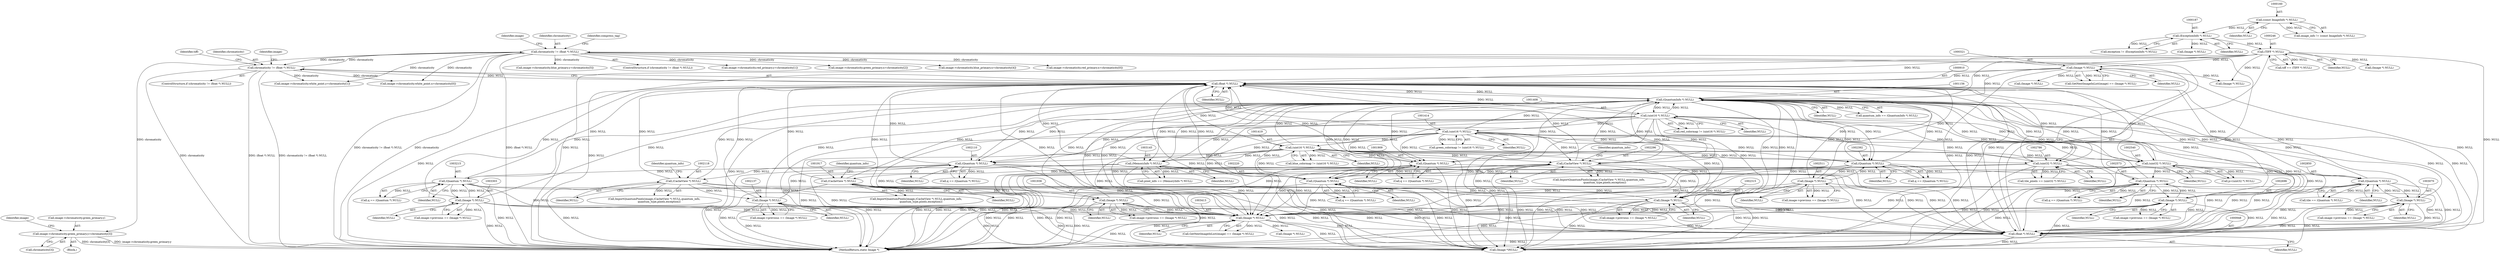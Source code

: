 digraph "0_ImageMagick_6e48aa92ff4e6e95424300ecd52a9ea453c19c60@pointer" {
"1000984" [label="(Call,image->chromaticity.green_primary.y=chromaticity[3])"];
"1000945" [label="(Call,chromaticity != (float *) NULL)"];
"1000907" [label="(Call,chromaticity != (float *) NULL)"];
"1000909" [label="(Call,(float *) NULL)"];
"1003302" [label="(Call,(Image *) NULL)"];
"1003214" [label="(Call,(Quantum *) NULL)"];
"1003144" [label="(Call,(MemoryInfo *) NULL)"];
"1001413" [label="(Call,(uint16 *) NULL)"];
"1001407" [label="(Call,(uint16 *) NULL)"];
"1001155" [label="(Call,(QuantumInfo *) NULL)"];
"1002109" [label="(Call,(Quantum *) NULL)"];
"1002136" [label="(Call,(Image *) NULL)"];
"1002117" [label="(Call,(CacheView *) NULL)"];
"1001418" [label="(Call,(uint16 *) NULL)"];
"1003412" [label="(Call,(Image *) NULL)"];
"1001916" [label="(Call,(CacheView *) NULL)"];
"1001908" [label="(Call,(Quantum *) NULL)"];
"1001935" [label="(Call,(Image *) NULL)"];
"1002295" [label="(Call,(CacheView *) NULL)"];
"1002219" [label="(Call,(Quantum *) NULL)"];
"1002314" [label="(Call,(Image *) NULL)"];
"1002572" [label="(Call,(Quantum *) NULL)"];
"1002539" [label="(Call,(uint32 *) NULL)"];
"1002695" [label="(Call,(Image *) NULL)"];
"1002510" [label="(Call,(Image *) NULL)"];
"1002391" [label="(Call,(Quantum *) NULL)"];
"1003069" [label="(Call,(Image *) NULL)"];
"1002849" [label="(Call,(Quantum *) NULL)"];
"1002785" [label="(Call,(uint32 *) NULL)"];
"1000245" [label="(Call,(TIFF *) NULL)"];
"1000186" [label="(Call,(ExceptionInfo *) NULL)"];
"1000159" [label="(Call,(const ImageInfo *) NULL)"];
"1000320" [label="(Call,(Image *) NULL)"];
"1000947" [label="(Call,(float *) NULL)"];
"1002132" [label="(Call,image->previous == (Image *) NULL)"];
"1001006" [label="(Call,image->chromaticity.blue_primary.y=chromaticity[5])"];
"1003412" [label="(Call,(Image *) NULL)"];
"1000243" [label="(Call,tiff == (TIFF *) NULL)"];
"1000186" [label="(Call,(ExceptionInfo *) NULL)"];
"1001916" [label="(Call,(CacheView *) NULL)"];
"1001418" [label="(Call,(uint16 *) NULL)"];
"1001413" [label="(Call,(uint16 *) NULL)"];
"1001411" [label="(Call,green_colormap != (uint16 *) NULL)"];
"1002783" [label="(Call,tile_pixels == (uint32 *) NULL)"];
"1000944" [label="(ControlStructure,if (chromaticity != (float *) NULL))"];
"1002510" [label="(Call,(Image *) NULL)"];
"1002847" [label="(Call,tile == (Quantum *) NULL)"];
"1002506" [label="(Call,image->previous == (Image *) NULL)"];
"1001918" [label="(Identifier,NULL)"];
"1003298" [label="(Call,image->previous == (Image *) NULL)"];
"1001937" [label="(Identifier,NULL)"];
"1000909" [label="(Call,(float *) NULL)"];
"1002310" [label="(Call,image->previous == (Image *) NULL)"];
"1000217" [label="(Call,(Image *) NULL)"];
"1003069" [label="(Call,(Image *) NULL)"];
"1001416" [label="(Call,blue_colormap != (uint16 *) NULL)"];
"1000950" [label="(Block,)"];
"1001931" [label="(Call,image->previous == (Image *) NULL)"];
"1002537" [label="(Call,p=(uint32 *) NULL)"];
"1002314" [label="(Call,(Image *) NULL)"];
"1000992" [label="(Call,chromaticity[3])"];
"1002109" [label="(Call,(Quantum *) NULL)"];
"1002787" [label="(Identifier,NULL)"];
"1000946" [label="(Identifier,chromaticity)"];
"1001405" [label="(Call,red_colormap != (uint16 *) NULL)"];
"1002393" [label="(Identifier,NULL)"];
"1000985" [label="(Call,image->chromaticity.green_primary.y)"];
"1000906" [label="(ControlStructure,if (chromaticity != (float *) NULL))"];
"1001157" [label="(Identifier,NULL)"];
"1002138" [label="(Identifier,NULL)"];
"1000924" [label="(Call,image->chromaticity.white_point.y=chromaticity[1])"];
"1001420" [label="(Identifier,NULL)"];
"1002697" [label="(Identifier,NULL)"];
"1003214" [label="(Call,(Quantum *) NULL)"];
"1002316" [label="(Identifier,NULL)"];
"1002851" [label="(Identifier,NULL)"];
"1002389" [label="(Call,q == (Quantum *) NULL)"];
"1003216" [label="(Identifier,NULL)"];
"1000247" [label="(Identifier,NULL)"];
"1002391" [label="(Call,(Quantum *) NULL)"];
"1003421" [label="(Call,(Image *) NULL)"];
"1002570" [label="(Call,q == (Quantum *) NULL)"];
"1000947" [label="(Call,(float *) NULL)"];
"1000911" [label="(Identifier,NULL)"];
"1000962" [label="(Call,image->chromaticity.red_primary.y=chromaticity[1])"];
"1002295" [label="(Call,(CacheView *) NULL)"];
"1001020" [label="(Identifier,compress_tag)"];
"1002217" [label="(Call,q == (Quantum *) NULL)"];
"1000331" [label="(Call,(Image *) NULL)"];
"1001908" [label="(Call,(Quantum *) NULL)"];
"1003071" [label="(Identifier,NULL)"];
"1000161" [label="(Identifier,NULL)"];
"1001407" [label="(Call,(uint16 *) NULL)"];
"1000309" [label="(Call,(Image *) NULL)"];
"1002119" [label="(Identifier,NULL)"];
"1000955" [label="(Identifier,image)"];
"1002574" [label="(Identifier,NULL)"];
"1000245" [label="(Call,(TIFF *) NULL)"];
"1003414" [label="(Identifier,NULL)"];
"1000917" [label="(Identifier,image)"];
"1002298" [label="(Identifier,quantum_info)"];
"1001155" [label="(Call,(QuantumInfo *) NULL)"];
"1002691" [label="(Call,image->previous == (Image *) NULL)"];
"1003144" [label="(Call,(MemoryInfo *) NULL)"];
"1002111" [label="(Identifier,NULL)"];
"1003065" [label="(Call,image->previous == (Image *) NULL)"];
"1003475" [label="(Call,(Image *)NULL)"];
"1003481" [label="(MethodReturn,static Image *)"];
"1003212" [label="(Call,q == (Quantum *) NULL)"];
"1000973" [label="(Call,image->chromaticity.green_primary.x=chromaticity[2])"];
"1001914" [label="(Call,ImportQuantumPixels(image,(CacheView *) NULL,quantum_info,\n            quantum_type,pixels,exception))"];
"1002221" [label="(Identifier,NULL)"];
"1000938" [label="(Identifier,tiff)"];
"1003142" [label="(Call,pixel_info == (MemoryInfo *) NULL)"];
"1002297" [label="(Identifier,NULL)"];
"1002107" [label="(Call,q == (Quantum *) NULL)"];
"1002115" [label="(Call,ImportQuantumPixels(image,(CacheView *) NULL,quantum_info,\n            quantum_type,pixels,exception))"];
"1002539" [label="(Call,(uint32 *) NULL)"];
"1002117" [label="(Call,(CacheView *) NULL)"];
"1000157" [label="(Call,image_info != (const ImageInfo *) NULL)"];
"1000945" [label="(Call,chromaticity != (float *) NULL)"];
"1000949" [label="(Identifier,NULL)"];
"1000995" [label="(Call,image->chromaticity.blue_primary.x=chromaticity[4])"];
"1000984" [label="(Call,image->chromaticity.green_primary.y=chromaticity[3])"];
"1000320" [label="(Call,(Image *) NULL)"];
"1002572" [label="(Call,(Quantum *) NULL)"];
"1002136" [label="(Call,(Image *) NULL)"];
"1000999" [label="(Identifier,image)"];
"1003146" [label="(Identifier,NULL)"];
"1000908" [label="(Identifier,chromaticity)"];
"1001153" [label="(Call,quantum_info == (QuantumInfo *) NULL)"];
"1000317" [label="(Call,GetNextImageInList(image) == (Image *) NULL)"];
"1002785" [label="(Call,(uint32 *) NULL)"];
"1000254" [label="(Call,(Image *) NULL)"];
"1001910" [label="(Identifier,NULL)"];
"1002849" [label="(Call,(Quantum *) NULL)"];
"1000913" [label="(Call,image->chromaticity.white_point.x=chromaticity[0])"];
"1000188" [label="(Identifier,NULL)"];
"1002695" [label="(Call,(Image *) NULL)"];
"1003409" [label="(Call,GetNextImageInList(image) == (Image *) NULL)"];
"1001935" [label="(Call,(Image *) NULL)"];
"1001919" [label="(Identifier,quantum_info)"];
"1002512" [label="(Identifier,NULL)"];
"1002120" [label="(Identifier,quantum_info)"];
"1002541" [label="(Identifier,NULL)"];
"1002219" [label="(Call,(Quantum *) NULL)"];
"1000184" [label="(Call,exception != (ExceptionInfo *) NULL)"];
"1003304" [label="(Identifier,NULL)"];
"1001906" [label="(Call,q == (Quantum *) NULL)"];
"1000951" [label="(Call,image->chromaticity.red_primary.x=chromaticity[0])"];
"1000907" [label="(Call,chromaticity != (float *) NULL)"];
"1003302" [label="(Call,(Image *) NULL)"];
"1000159" [label="(Call,(const ImageInfo *) NULL)"];
"1000322" [label="(Identifier,NULL)"];
"1001415" [label="(Identifier,NULL)"];
"1001409" [label="(Identifier,NULL)"];
"1002293" [label="(Call,ImportQuantumPixels(image,(CacheView *) NULL,quantum_info,\n              quantum_type,pixels,exception))"];
"1000984" -> "1000950"  [label="AST: "];
"1000984" -> "1000992"  [label="CFG: "];
"1000985" -> "1000984"  [label="AST: "];
"1000992" -> "1000984"  [label="AST: "];
"1000999" -> "1000984"  [label="CFG: "];
"1000984" -> "1003481"  [label="DDG: chromaticity[3]"];
"1000984" -> "1003481"  [label="DDG: image->chromaticity.green_primary.y"];
"1000945" -> "1000984"  [label="DDG: chromaticity"];
"1000945" -> "1000944"  [label="AST: "];
"1000945" -> "1000947"  [label="CFG: "];
"1000946" -> "1000945"  [label="AST: "];
"1000947" -> "1000945"  [label="AST: "];
"1000955" -> "1000945"  [label="CFG: "];
"1001020" -> "1000945"  [label="CFG: "];
"1000945" -> "1003481"  [label="DDG: chromaticity"];
"1000945" -> "1003481"  [label="DDG: chromaticity != (float *) NULL"];
"1000945" -> "1003481"  [label="DDG: (float *) NULL"];
"1000945" -> "1000907"  [label="DDG: chromaticity"];
"1000945" -> "1000913"  [label="DDG: chromaticity"];
"1000945" -> "1000924"  [label="DDG: chromaticity"];
"1000907" -> "1000945"  [label="DDG: chromaticity"];
"1000947" -> "1000945"  [label="DDG: NULL"];
"1000945" -> "1000951"  [label="DDG: chromaticity"];
"1000945" -> "1000962"  [label="DDG: chromaticity"];
"1000945" -> "1000973"  [label="DDG: chromaticity"];
"1000945" -> "1000995"  [label="DDG: chromaticity"];
"1000945" -> "1001006"  [label="DDG: chromaticity"];
"1000907" -> "1000906"  [label="AST: "];
"1000907" -> "1000909"  [label="CFG: "];
"1000908" -> "1000907"  [label="AST: "];
"1000909" -> "1000907"  [label="AST: "];
"1000917" -> "1000907"  [label="CFG: "];
"1000938" -> "1000907"  [label="CFG: "];
"1000907" -> "1003481"  [label="DDG: chromaticity != (float *) NULL"];
"1000907" -> "1003481"  [label="DDG: chromaticity"];
"1000907" -> "1003481"  [label="DDG: (float *) NULL"];
"1000909" -> "1000907"  [label="DDG: NULL"];
"1000907" -> "1000913"  [label="DDG: chromaticity"];
"1000907" -> "1000924"  [label="DDG: chromaticity"];
"1000909" -> "1000911"  [label="CFG: "];
"1000910" -> "1000909"  [label="AST: "];
"1000911" -> "1000909"  [label="AST: "];
"1000909" -> "1003481"  [label="DDG: NULL"];
"1003302" -> "1000909"  [label="DDG: NULL"];
"1003144" -> "1000909"  [label="DDG: NULL"];
"1002109" -> "1000909"  [label="DDG: NULL"];
"1003412" -> "1000909"  [label="DDG: NULL"];
"1001916" -> "1000909"  [label="DDG: NULL"];
"1002295" -> "1000909"  [label="DDG: NULL"];
"1002572" -> "1000909"  [label="DDG: NULL"];
"1002219" -> "1000909"  [label="DDG: NULL"];
"1002314" -> "1000909"  [label="DDG: NULL"];
"1002510" -> "1000909"  [label="DDG: NULL"];
"1003069" -> "1000909"  [label="DDG: NULL"];
"1001407" -> "1000909"  [label="DDG: NULL"];
"1002136" -> "1000909"  [label="DDG: NULL"];
"1000320" -> "1000909"  [label="DDG: NULL"];
"1002849" -> "1000909"  [label="DDG: NULL"];
"1001418" -> "1000909"  [label="DDG: NULL"];
"1001908" -> "1000909"  [label="DDG: NULL"];
"1000245" -> "1000909"  [label="DDG: NULL"];
"1001155" -> "1000909"  [label="DDG: NULL"];
"1002539" -> "1000909"  [label="DDG: NULL"];
"1002695" -> "1000909"  [label="DDG: NULL"];
"1001935" -> "1000909"  [label="DDG: NULL"];
"1002391" -> "1000909"  [label="DDG: NULL"];
"1002785" -> "1000909"  [label="DDG: NULL"];
"1002117" -> "1000909"  [label="DDG: NULL"];
"1003214" -> "1000909"  [label="DDG: NULL"];
"1001413" -> "1000909"  [label="DDG: NULL"];
"1000909" -> "1000947"  [label="DDG: NULL"];
"1000909" -> "1001155"  [label="DDG: NULL"];
"1000909" -> "1003475"  [label="DDG: NULL"];
"1003302" -> "1003298"  [label="AST: "];
"1003302" -> "1003304"  [label="CFG: "];
"1003303" -> "1003302"  [label="AST: "];
"1003304" -> "1003302"  [label="AST: "];
"1003298" -> "1003302"  [label="CFG: "];
"1003302" -> "1003481"  [label="DDG: NULL"];
"1003302" -> "1000947"  [label="DDG: NULL"];
"1003302" -> "1001155"  [label="DDG: NULL"];
"1003302" -> "1003214"  [label="DDG: NULL"];
"1003302" -> "1003298"  [label="DDG: NULL"];
"1003214" -> "1003302"  [label="DDG: NULL"];
"1003302" -> "1003412"  [label="DDG: NULL"];
"1003302" -> "1003475"  [label="DDG: NULL"];
"1003214" -> "1003212"  [label="AST: "];
"1003214" -> "1003216"  [label="CFG: "];
"1003215" -> "1003214"  [label="AST: "];
"1003216" -> "1003214"  [label="AST: "];
"1003212" -> "1003214"  [label="CFG: "];
"1003214" -> "1003481"  [label="DDG: NULL"];
"1003214" -> "1000947"  [label="DDG: NULL"];
"1003214" -> "1001155"  [label="DDG: NULL"];
"1003214" -> "1003212"  [label="DDG: NULL"];
"1003144" -> "1003214"  [label="DDG: NULL"];
"1003214" -> "1003412"  [label="DDG: NULL"];
"1003214" -> "1003475"  [label="DDG: NULL"];
"1003144" -> "1003142"  [label="AST: "];
"1003144" -> "1003146"  [label="CFG: "];
"1003145" -> "1003144"  [label="AST: "];
"1003146" -> "1003144"  [label="AST: "];
"1003142" -> "1003144"  [label="CFG: "];
"1003144" -> "1003481"  [label="DDG: NULL"];
"1003144" -> "1000947"  [label="DDG: NULL"];
"1003144" -> "1001155"  [label="DDG: NULL"];
"1003144" -> "1003142"  [label="DDG: NULL"];
"1001413" -> "1003144"  [label="DDG: NULL"];
"1001407" -> "1003144"  [label="DDG: NULL"];
"1001418" -> "1003144"  [label="DDG: NULL"];
"1001155" -> "1003144"  [label="DDG: NULL"];
"1003144" -> "1003412"  [label="DDG: NULL"];
"1003144" -> "1003475"  [label="DDG: NULL"];
"1001413" -> "1001411"  [label="AST: "];
"1001413" -> "1001415"  [label="CFG: "];
"1001414" -> "1001413"  [label="AST: "];
"1001415" -> "1001413"  [label="AST: "];
"1001411" -> "1001413"  [label="CFG: "];
"1001413" -> "1003481"  [label="DDG: NULL"];
"1001413" -> "1000947"  [label="DDG: NULL"];
"1001413" -> "1001155"  [label="DDG: NULL"];
"1001413" -> "1001411"  [label="DDG: NULL"];
"1001407" -> "1001413"  [label="DDG: NULL"];
"1001413" -> "1001418"  [label="DDG: NULL"];
"1001413" -> "1001908"  [label="DDG: NULL"];
"1001413" -> "1002109"  [label="DDG: NULL"];
"1001413" -> "1002219"  [label="DDG: NULL"];
"1001413" -> "1002295"  [label="DDG: NULL"];
"1001413" -> "1002314"  [label="DDG: NULL"];
"1001413" -> "1002391"  [label="DDG: NULL"];
"1001413" -> "1002539"  [label="DDG: NULL"];
"1001413" -> "1002785"  [label="DDG: NULL"];
"1001413" -> "1003412"  [label="DDG: NULL"];
"1001413" -> "1003475"  [label="DDG: NULL"];
"1001407" -> "1001405"  [label="AST: "];
"1001407" -> "1001409"  [label="CFG: "];
"1001408" -> "1001407"  [label="AST: "];
"1001409" -> "1001407"  [label="AST: "];
"1001405" -> "1001407"  [label="CFG: "];
"1001407" -> "1003481"  [label="DDG: NULL"];
"1001407" -> "1000947"  [label="DDG: NULL"];
"1001407" -> "1001155"  [label="DDG: NULL"];
"1001407" -> "1001405"  [label="DDG: NULL"];
"1001155" -> "1001407"  [label="DDG: NULL"];
"1001407" -> "1001908"  [label="DDG: NULL"];
"1001407" -> "1002109"  [label="DDG: NULL"];
"1001407" -> "1002219"  [label="DDG: NULL"];
"1001407" -> "1002295"  [label="DDG: NULL"];
"1001407" -> "1002314"  [label="DDG: NULL"];
"1001407" -> "1002391"  [label="DDG: NULL"];
"1001407" -> "1002539"  [label="DDG: NULL"];
"1001407" -> "1002785"  [label="DDG: NULL"];
"1001407" -> "1003412"  [label="DDG: NULL"];
"1001407" -> "1003475"  [label="DDG: NULL"];
"1001155" -> "1001153"  [label="AST: "];
"1001155" -> "1001157"  [label="CFG: "];
"1001156" -> "1001155"  [label="AST: "];
"1001157" -> "1001155"  [label="AST: "];
"1001153" -> "1001155"  [label="CFG: "];
"1001155" -> "1003481"  [label="DDG: NULL"];
"1001155" -> "1000947"  [label="DDG: NULL"];
"1001155" -> "1001153"  [label="DDG: NULL"];
"1002109" -> "1001155"  [label="DDG: NULL"];
"1003412" -> "1001155"  [label="DDG: NULL"];
"1002295" -> "1001155"  [label="DDG: NULL"];
"1002572" -> "1001155"  [label="DDG: NULL"];
"1002219" -> "1001155"  [label="DDG: NULL"];
"1002314" -> "1001155"  [label="DDG: NULL"];
"1002510" -> "1001155"  [label="DDG: NULL"];
"1003069" -> "1001155"  [label="DDG: NULL"];
"1002136" -> "1001155"  [label="DDG: NULL"];
"1002849" -> "1001155"  [label="DDG: NULL"];
"1001418" -> "1001155"  [label="DDG: NULL"];
"1001908" -> "1001155"  [label="DDG: NULL"];
"1000245" -> "1001155"  [label="DDG: NULL"];
"1002539" -> "1001155"  [label="DDG: NULL"];
"1002695" -> "1001155"  [label="DDG: NULL"];
"1001935" -> "1001155"  [label="DDG: NULL"];
"1002391" -> "1001155"  [label="DDG: NULL"];
"1002785" -> "1001155"  [label="DDG: NULL"];
"1001916" -> "1001155"  [label="DDG: NULL"];
"1002117" -> "1001155"  [label="DDG: NULL"];
"1000320" -> "1001155"  [label="DDG: NULL"];
"1000947" -> "1001155"  [label="DDG: NULL"];
"1001155" -> "1001908"  [label="DDG: NULL"];
"1001155" -> "1002109"  [label="DDG: NULL"];
"1001155" -> "1002219"  [label="DDG: NULL"];
"1001155" -> "1002295"  [label="DDG: NULL"];
"1001155" -> "1002314"  [label="DDG: NULL"];
"1001155" -> "1002391"  [label="DDG: NULL"];
"1001155" -> "1002539"  [label="DDG: NULL"];
"1001155" -> "1002785"  [label="DDG: NULL"];
"1001155" -> "1003412"  [label="DDG: NULL"];
"1001155" -> "1003475"  [label="DDG: NULL"];
"1002109" -> "1002107"  [label="AST: "];
"1002109" -> "1002111"  [label="CFG: "];
"1002110" -> "1002109"  [label="AST: "];
"1002111" -> "1002109"  [label="AST: "];
"1002107" -> "1002109"  [label="CFG: "];
"1002109" -> "1003481"  [label="DDG: NULL"];
"1002109" -> "1000947"  [label="DDG: NULL"];
"1002109" -> "1002107"  [label="DDG: NULL"];
"1002136" -> "1002109"  [label="DDG: NULL"];
"1001418" -> "1002109"  [label="DDG: NULL"];
"1002109" -> "1002117"  [label="DDG: NULL"];
"1002109" -> "1003412"  [label="DDG: NULL"];
"1002109" -> "1003475"  [label="DDG: NULL"];
"1002136" -> "1002132"  [label="AST: "];
"1002136" -> "1002138"  [label="CFG: "];
"1002137" -> "1002136"  [label="AST: "];
"1002138" -> "1002136"  [label="AST: "];
"1002132" -> "1002136"  [label="CFG: "];
"1002136" -> "1003481"  [label="DDG: NULL"];
"1002136" -> "1000947"  [label="DDG: NULL"];
"1002136" -> "1002132"  [label="DDG: NULL"];
"1002117" -> "1002136"  [label="DDG: NULL"];
"1002136" -> "1003412"  [label="DDG: NULL"];
"1002136" -> "1003475"  [label="DDG: NULL"];
"1002117" -> "1002115"  [label="AST: "];
"1002117" -> "1002119"  [label="CFG: "];
"1002118" -> "1002117"  [label="AST: "];
"1002119" -> "1002117"  [label="AST: "];
"1002120" -> "1002117"  [label="CFG: "];
"1002117" -> "1003481"  [label="DDG: NULL"];
"1002117" -> "1000947"  [label="DDG: NULL"];
"1002117" -> "1002115"  [label="DDG: NULL"];
"1002117" -> "1003412"  [label="DDG: NULL"];
"1002117" -> "1003475"  [label="DDG: NULL"];
"1001418" -> "1001416"  [label="AST: "];
"1001418" -> "1001420"  [label="CFG: "];
"1001419" -> "1001418"  [label="AST: "];
"1001420" -> "1001418"  [label="AST: "];
"1001416" -> "1001418"  [label="CFG: "];
"1001418" -> "1003481"  [label="DDG: NULL"];
"1001418" -> "1000947"  [label="DDG: NULL"];
"1001418" -> "1001416"  [label="DDG: NULL"];
"1001418" -> "1001908"  [label="DDG: NULL"];
"1001418" -> "1002219"  [label="DDG: NULL"];
"1001418" -> "1002295"  [label="DDG: NULL"];
"1001418" -> "1002314"  [label="DDG: NULL"];
"1001418" -> "1002391"  [label="DDG: NULL"];
"1001418" -> "1002539"  [label="DDG: NULL"];
"1001418" -> "1002785"  [label="DDG: NULL"];
"1001418" -> "1003412"  [label="DDG: NULL"];
"1001418" -> "1003475"  [label="DDG: NULL"];
"1003412" -> "1003409"  [label="AST: "];
"1003412" -> "1003414"  [label="CFG: "];
"1003413" -> "1003412"  [label="AST: "];
"1003414" -> "1003412"  [label="AST: "];
"1003409" -> "1003412"  [label="CFG: "];
"1003412" -> "1003481"  [label="DDG: NULL"];
"1003412" -> "1000947"  [label="DDG: NULL"];
"1003412" -> "1003409"  [label="DDG: NULL"];
"1001916" -> "1003412"  [label="DDG: NULL"];
"1002295" -> "1003412"  [label="DDG: NULL"];
"1002572" -> "1003412"  [label="DDG: NULL"];
"1002219" -> "1003412"  [label="DDG: NULL"];
"1002314" -> "1003412"  [label="DDG: NULL"];
"1002510" -> "1003412"  [label="DDG: NULL"];
"1003069" -> "1003412"  [label="DDG: NULL"];
"1002849" -> "1003412"  [label="DDG: NULL"];
"1001908" -> "1003412"  [label="DDG: NULL"];
"1002539" -> "1003412"  [label="DDG: NULL"];
"1002695" -> "1003412"  [label="DDG: NULL"];
"1001935" -> "1003412"  [label="DDG: NULL"];
"1002391" -> "1003412"  [label="DDG: NULL"];
"1002785" -> "1003412"  [label="DDG: NULL"];
"1003412" -> "1003421"  [label="DDG: NULL"];
"1003412" -> "1003475"  [label="DDG: NULL"];
"1001916" -> "1001914"  [label="AST: "];
"1001916" -> "1001918"  [label="CFG: "];
"1001917" -> "1001916"  [label="AST: "];
"1001918" -> "1001916"  [label="AST: "];
"1001919" -> "1001916"  [label="CFG: "];
"1001916" -> "1003481"  [label="DDG: NULL"];
"1001916" -> "1000947"  [label="DDG: NULL"];
"1001916" -> "1001914"  [label="DDG: NULL"];
"1001908" -> "1001916"  [label="DDG: NULL"];
"1001916" -> "1001935"  [label="DDG: NULL"];
"1001916" -> "1003475"  [label="DDG: NULL"];
"1001908" -> "1001906"  [label="AST: "];
"1001908" -> "1001910"  [label="CFG: "];
"1001909" -> "1001908"  [label="AST: "];
"1001910" -> "1001908"  [label="AST: "];
"1001906" -> "1001908"  [label="CFG: "];
"1001908" -> "1003481"  [label="DDG: NULL"];
"1001908" -> "1000947"  [label="DDG: NULL"];
"1001908" -> "1001906"  [label="DDG: NULL"];
"1001935" -> "1001908"  [label="DDG: NULL"];
"1001908" -> "1003475"  [label="DDG: NULL"];
"1001935" -> "1001931"  [label="AST: "];
"1001935" -> "1001937"  [label="CFG: "];
"1001936" -> "1001935"  [label="AST: "];
"1001937" -> "1001935"  [label="AST: "];
"1001931" -> "1001935"  [label="CFG: "];
"1001935" -> "1003481"  [label="DDG: NULL"];
"1001935" -> "1000947"  [label="DDG: NULL"];
"1001935" -> "1001931"  [label="DDG: NULL"];
"1001935" -> "1003475"  [label="DDG: NULL"];
"1002295" -> "1002293"  [label="AST: "];
"1002295" -> "1002297"  [label="CFG: "];
"1002296" -> "1002295"  [label="AST: "];
"1002297" -> "1002295"  [label="AST: "];
"1002298" -> "1002295"  [label="CFG: "];
"1002295" -> "1003481"  [label="DDG: NULL"];
"1002295" -> "1000947"  [label="DDG: NULL"];
"1002295" -> "1002219"  [label="DDG: NULL"];
"1002295" -> "1002293"  [label="DDG: NULL"];
"1002219" -> "1002295"  [label="DDG: NULL"];
"1002295" -> "1002314"  [label="DDG: NULL"];
"1002295" -> "1003475"  [label="DDG: NULL"];
"1002219" -> "1002217"  [label="AST: "];
"1002219" -> "1002221"  [label="CFG: "];
"1002220" -> "1002219"  [label="AST: "];
"1002221" -> "1002219"  [label="AST: "];
"1002217" -> "1002219"  [label="CFG: "];
"1002219" -> "1003481"  [label="DDG: NULL"];
"1002219" -> "1000947"  [label="DDG: NULL"];
"1002219" -> "1002217"  [label="DDG: NULL"];
"1002314" -> "1002219"  [label="DDG: NULL"];
"1002219" -> "1002314"  [label="DDG: NULL"];
"1002219" -> "1003475"  [label="DDG: NULL"];
"1002314" -> "1002310"  [label="AST: "];
"1002314" -> "1002316"  [label="CFG: "];
"1002315" -> "1002314"  [label="AST: "];
"1002316" -> "1002314"  [label="AST: "];
"1002310" -> "1002314"  [label="CFG: "];
"1002314" -> "1003481"  [label="DDG: NULL"];
"1002314" -> "1000947"  [label="DDG: NULL"];
"1002314" -> "1002310"  [label="DDG: NULL"];
"1002314" -> "1003475"  [label="DDG: NULL"];
"1002572" -> "1002570"  [label="AST: "];
"1002572" -> "1002574"  [label="CFG: "];
"1002573" -> "1002572"  [label="AST: "];
"1002574" -> "1002572"  [label="AST: "];
"1002570" -> "1002572"  [label="CFG: "];
"1002572" -> "1003481"  [label="DDG: NULL"];
"1002572" -> "1000947"  [label="DDG: NULL"];
"1002572" -> "1002570"  [label="DDG: NULL"];
"1002539" -> "1002572"  [label="DDG: NULL"];
"1002695" -> "1002572"  [label="DDG: NULL"];
"1002572" -> "1002695"  [label="DDG: NULL"];
"1002572" -> "1003475"  [label="DDG: NULL"];
"1002539" -> "1002537"  [label="AST: "];
"1002539" -> "1002541"  [label="CFG: "];
"1002540" -> "1002539"  [label="AST: "];
"1002541" -> "1002539"  [label="AST: "];
"1002537" -> "1002539"  [label="CFG: "];
"1002539" -> "1003481"  [label="DDG: NULL"];
"1002539" -> "1000947"  [label="DDG: NULL"];
"1002539" -> "1002537"  [label="DDG: NULL"];
"1002539" -> "1003475"  [label="DDG: NULL"];
"1002695" -> "1002691"  [label="AST: "];
"1002695" -> "1002697"  [label="CFG: "];
"1002696" -> "1002695"  [label="AST: "];
"1002697" -> "1002695"  [label="AST: "];
"1002691" -> "1002695"  [label="CFG: "];
"1002695" -> "1003481"  [label="DDG: NULL"];
"1002695" -> "1000947"  [label="DDG: NULL"];
"1002695" -> "1002691"  [label="DDG: NULL"];
"1002695" -> "1003475"  [label="DDG: NULL"];
"1002510" -> "1002506"  [label="AST: "];
"1002510" -> "1002512"  [label="CFG: "];
"1002511" -> "1002510"  [label="AST: "];
"1002512" -> "1002510"  [label="AST: "];
"1002506" -> "1002510"  [label="CFG: "];
"1002510" -> "1003481"  [label="DDG: NULL"];
"1002510" -> "1000947"  [label="DDG: NULL"];
"1002510" -> "1002391"  [label="DDG: NULL"];
"1002510" -> "1002506"  [label="DDG: NULL"];
"1002391" -> "1002510"  [label="DDG: NULL"];
"1002510" -> "1003475"  [label="DDG: NULL"];
"1002391" -> "1002389"  [label="AST: "];
"1002391" -> "1002393"  [label="CFG: "];
"1002392" -> "1002391"  [label="AST: "];
"1002393" -> "1002391"  [label="AST: "];
"1002389" -> "1002391"  [label="CFG: "];
"1002391" -> "1003481"  [label="DDG: NULL"];
"1002391" -> "1000947"  [label="DDG: NULL"];
"1002391" -> "1002389"  [label="DDG: NULL"];
"1002391" -> "1003475"  [label="DDG: NULL"];
"1003069" -> "1003065"  [label="AST: "];
"1003069" -> "1003071"  [label="CFG: "];
"1003070" -> "1003069"  [label="AST: "];
"1003071" -> "1003069"  [label="AST: "];
"1003065" -> "1003069"  [label="CFG: "];
"1003069" -> "1003481"  [label="DDG: NULL"];
"1003069" -> "1000947"  [label="DDG: NULL"];
"1003069" -> "1002849"  [label="DDG: NULL"];
"1003069" -> "1003065"  [label="DDG: NULL"];
"1002849" -> "1003069"  [label="DDG: NULL"];
"1003069" -> "1003475"  [label="DDG: NULL"];
"1002849" -> "1002847"  [label="AST: "];
"1002849" -> "1002851"  [label="CFG: "];
"1002850" -> "1002849"  [label="AST: "];
"1002851" -> "1002849"  [label="AST: "];
"1002847" -> "1002849"  [label="CFG: "];
"1002849" -> "1003481"  [label="DDG: NULL"];
"1002849" -> "1000947"  [label="DDG: NULL"];
"1002849" -> "1002847"  [label="DDG: NULL"];
"1002785" -> "1002849"  [label="DDG: NULL"];
"1002849" -> "1003475"  [label="DDG: NULL"];
"1002785" -> "1002783"  [label="AST: "];
"1002785" -> "1002787"  [label="CFG: "];
"1002786" -> "1002785"  [label="AST: "];
"1002787" -> "1002785"  [label="AST: "];
"1002783" -> "1002785"  [label="CFG: "];
"1002785" -> "1003481"  [label="DDG: NULL"];
"1002785" -> "1000947"  [label="DDG: NULL"];
"1002785" -> "1002783"  [label="DDG: NULL"];
"1002785" -> "1003475"  [label="DDG: NULL"];
"1000245" -> "1000243"  [label="AST: "];
"1000245" -> "1000247"  [label="CFG: "];
"1000246" -> "1000245"  [label="AST: "];
"1000247" -> "1000245"  [label="AST: "];
"1000243" -> "1000245"  [label="CFG: "];
"1000245" -> "1003481"  [label="DDG: NULL"];
"1000245" -> "1000243"  [label="DDG: NULL"];
"1000186" -> "1000245"  [label="DDG: NULL"];
"1000245" -> "1000254"  [label="DDG: NULL"];
"1000245" -> "1000309"  [label="DDG: NULL"];
"1000245" -> "1000320"  [label="DDG: NULL"];
"1000245" -> "1000947"  [label="DDG: NULL"];
"1000245" -> "1003475"  [label="DDG: NULL"];
"1000186" -> "1000184"  [label="AST: "];
"1000186" -> "1000188"  [label="CFG: "];
"1000187" -> "1000186"  [label="AST: "];
"1000188" -> "1000186"  [label="AST: "];
"1000184" -> "1000186"  [label="CFG: "];
"1000186" -> "1000184"  [label="DDG: NULL"];
"1000159" -> "1000186"  [label="DDG: NULL"];
"1000186" -> "1000217"  [label="DDG: NULL"];
"1000159" -> "1000157"  [label="AST: "];
"1000159" -> "1000161"  [label="CFG: "];
"1000160" -> "1000159"  [label="AST: "];
"1000161" -> "1000159"  [label="AST: "];
"1000157" -> "1000159"  [label="CFG: "];
"1000159" -> "1000157"  [label="DDG: NULL"];
"1000320" -> "1000317"  [label="AST: "];
"1000320" -> "1000322"  [label="CFG: "];
"1000321" -> "1000320"  [label="AST: "];
"1000322" -> "1000320"  [label="AST: "];
"1000317" -> "1000320"  [label="CFG: "];
"1000320" -> "1003481"  [label="DDG: NULL"];
"1000320" -> "1000309"  [label="DDG: NULL"];
"1000320" -> "1000317"  [label="DDG: NULL"];
"1000320" -> "1000331"  [label="DDG: NULL"];
"1000320" -> "1000947"  [label="DDG: NULL"];
"1000320" -> "1003475"  [label="DDG: NULL"];
"1000947" -> "1000949"  [label="CFG: "];
"1000948" -> "1000947"  [label="AST: "];
"1000949" -> "1000947"  [label="AST: "];
"1000947" -> "1003481"  [label="DDG: NULL"];
"1000947" -> "1003475"  [label="DDG: NULL"];
}
